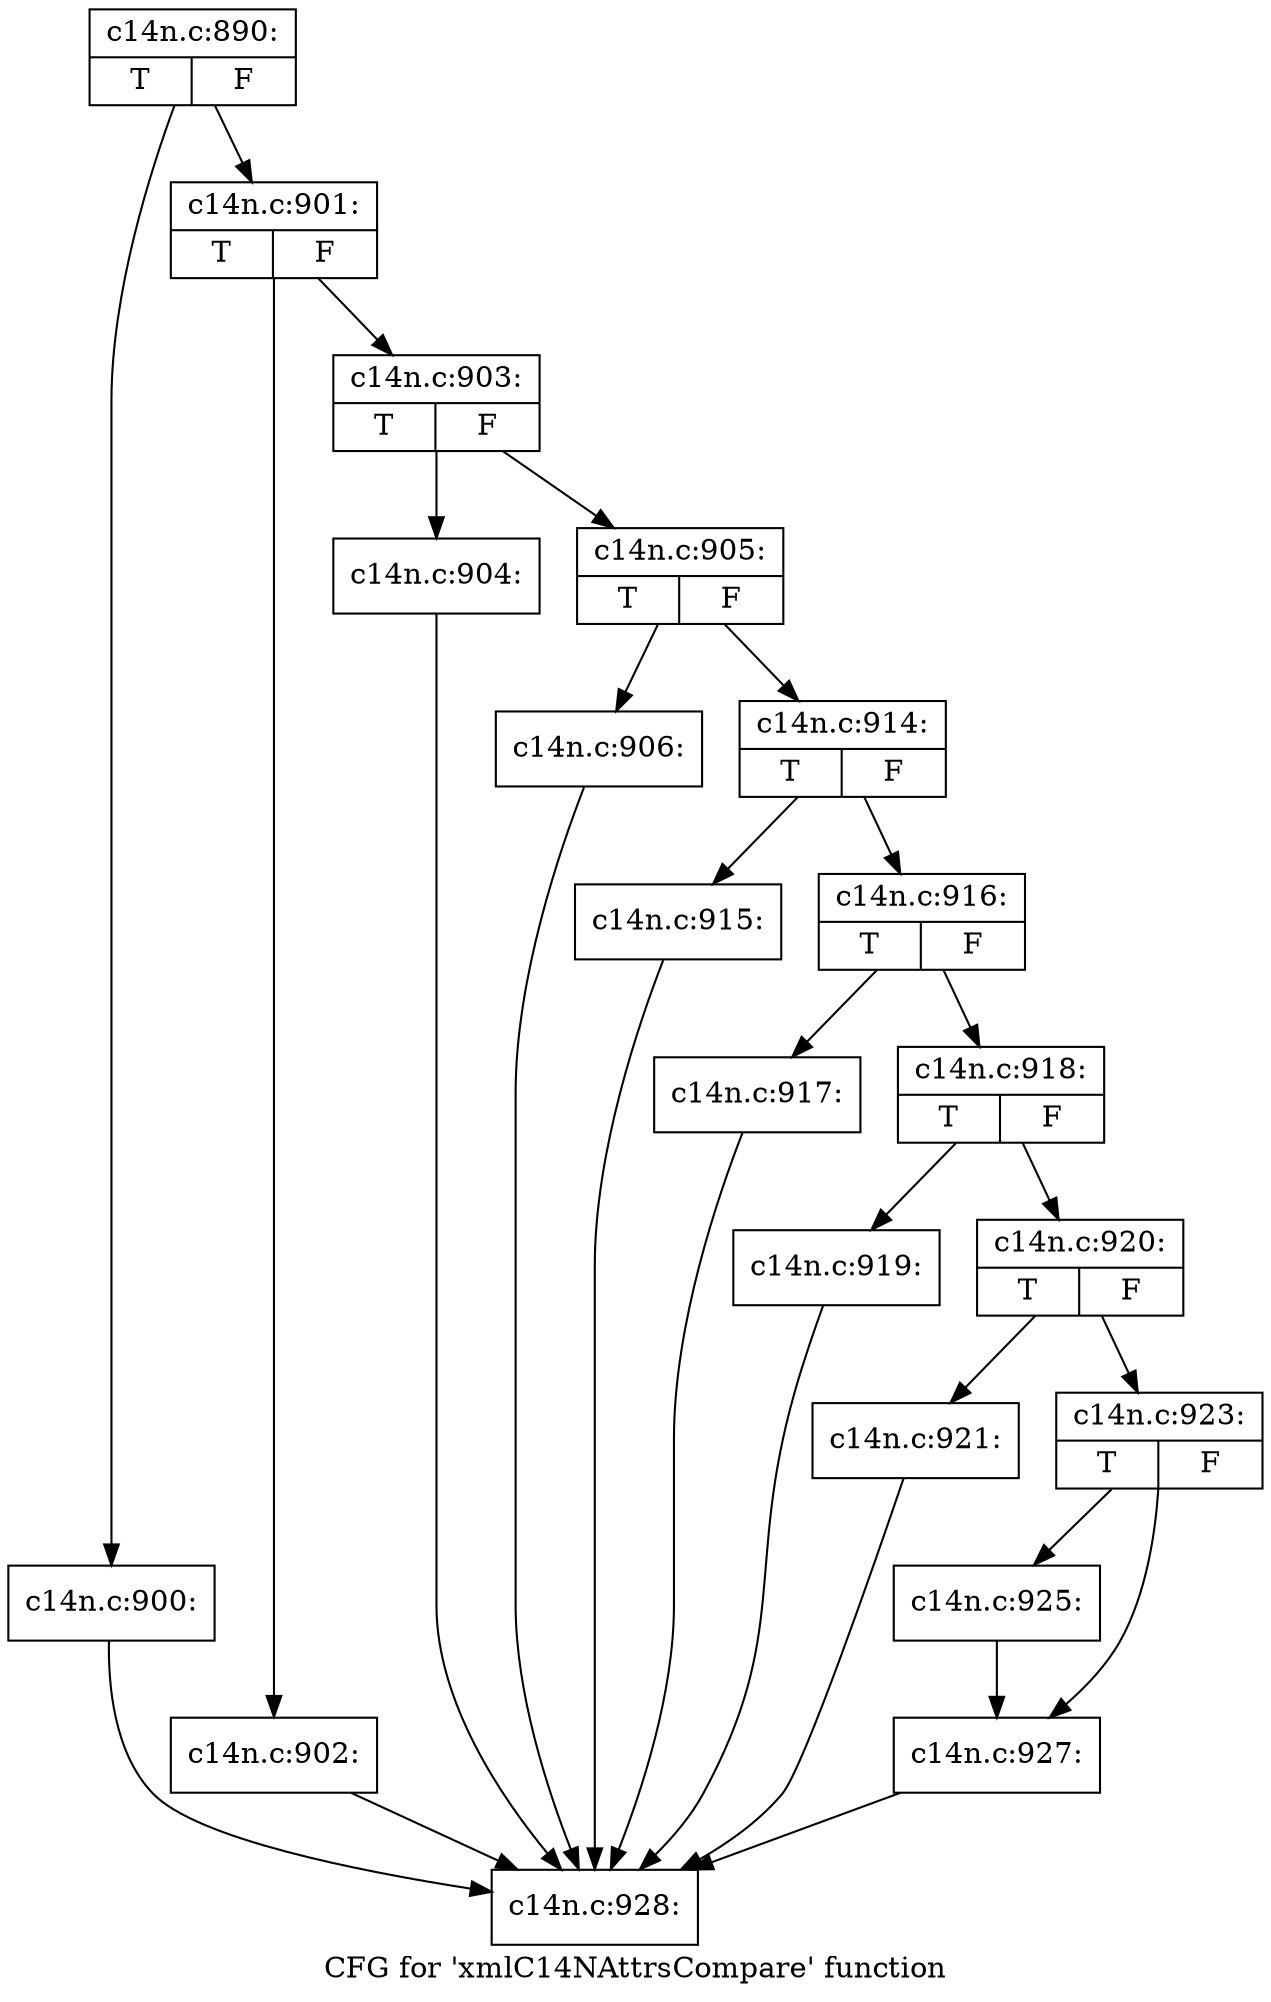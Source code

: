 digraph "CFG for 'xmlC14NAttrsCompare' function" {
	label="CFG for 'xmlC14NAttrsCompare' function";

	Node0x55fe83c4b340 [shape=record,label="{c14n.c:890:|{<s0>T|<s1>F}}"];
	Node0x55fe83c4b340 -> Node0x55fe83c667d0;
	Node0x55fe83c4b340 -> Node0x55fe83c66820;
	Node0x55fe83c667d0 [shape=record,label="{c14n.c:900:}"];
	Node0x55fe83c667d0 -> Node0x55fe83c47c70;
	Node0x55fe83c66820 [shape=record,label="{c14n.c:901:|{<s0>T|<s1>F}}"];
	Node0x55fe83c66820 -> Node0x55fe83c66d10;
	Node0x55fe83c66820 -> Node0x55fe83c66d60;
	Node0x55fe83c66d10 [shape=record,label="{c14n.c:902:}"];
	Node0x55fe83c66d10 -> Node0x55fe83c47c70;
	Node0x55fe83c66d60 [shape=record,label="{c14n.c:903:|{<s0>T|<s1>F}}"];
	Node0x55fe83c66d60 -> Node0x55fe83c67220;
	Node0x55fe83c66d60 -> Node0x55fe83c67270;
	Node0x55fe83c67220 [shape=record,label="{c14n.c:904:}"];
	Node0x55fe83c67220 -> Node0x55fe83c47c70;
	Node0x55fe83c67270 [shape=record,label="{c14n.c:905:|{<s0>T|<s1>F}}"];
	Node0x55fe83c67270 -> Node0x55fe83c67700;
	Node0x55fe83c67270 -> Node0x55fe83c67750;
	Node0x55fe83c67700 [shape=record,label="{c14n.c:906:}"];
	Node0x55fe83c67700 -> Node0x55fe83c47c70;
	Node0x55fe83c67750 [shape=record,label="{c14n.c:914:|{<s0>T|<s1>F}}"];
	Node0x55fe83c67750 -> Node0x55fe83c68110;
	Node0x55fe83c67750 -> Node0x55fe83c68160;
	Node0x55fe83c68110 [shape=record,label="{c14n.c:915:}"];
	Node0x55fe83c68110 -> Node0x55fe83c47c70;
	Node0x55fe83c68160 [shape=record,label="{c14n.c:916:|{<s0>T|<s1>F}}"];
	Node0x55fe83c68160 -> Node0x55fe83c68750;
	Node0x55fe83c68160 -> Node0x55fe83c687a0;
	Node0x55fe83c68750 [shape=record,label="{c14n.c:917:}"];
	Node0x55fe83c68750 -> Node0x55fe83c47c70;
	Node0x55fe83c687a0 [shape=record,label="{c14n.c:918:|{<s0>T|<s1>F}}"];
	Node0x55fe83c687a0 -> Node0x55fe83c68d60;
	Node0x55fe83c687a0 -> Node0x55fe83c68db0;
	Node0x55fe83c68d60 [shape=record,label="{c14n.c:919:}"];
	Node0x55fe83c68d60 -> Node0x55fe83c47c70;
	Node0x55fe83c68db0 [shape=record,label="{c14n.c:920:|{<s0>T|<s1>F}}"];
	Node0x55fe83c68db0 -> Node0x55fe83c694d0;
	Node0x55fe83c68db0 -> Node0x55fe83c69520;
	Node0x55fe83c694d0 [shape=record,label="{c14n.c:921:}"];
	Node0x55fe83c694d0 -> Node0x55fe83c47c70;
	Node0x55fe83c69520 [shape=record,label="{c14n.c:923:|{<s0>T|<s1>F}}"];
	Node0x55fe83c69520 -> Node0x55fe83c6a3a0;
	Node0x55fe83c69520 -> Node0x55fe83c6a3f0;
	Node0x55fe83c6a3a0 [shape=record,label="{c14n.c:925:}"];
	Node0x55fe83c6a3a0 -> Node0x55fe83c6a3f0;
	Node0x55fe83c6a3f0 [shape=record,label="{c14n.c:927:}"];
	Node0x55fe83c6a3f0 -> Node0x55fe83c47c70;
	Node0x55fe83c47c70 [shape=record,label="{c14n.c:928:}"];
}
